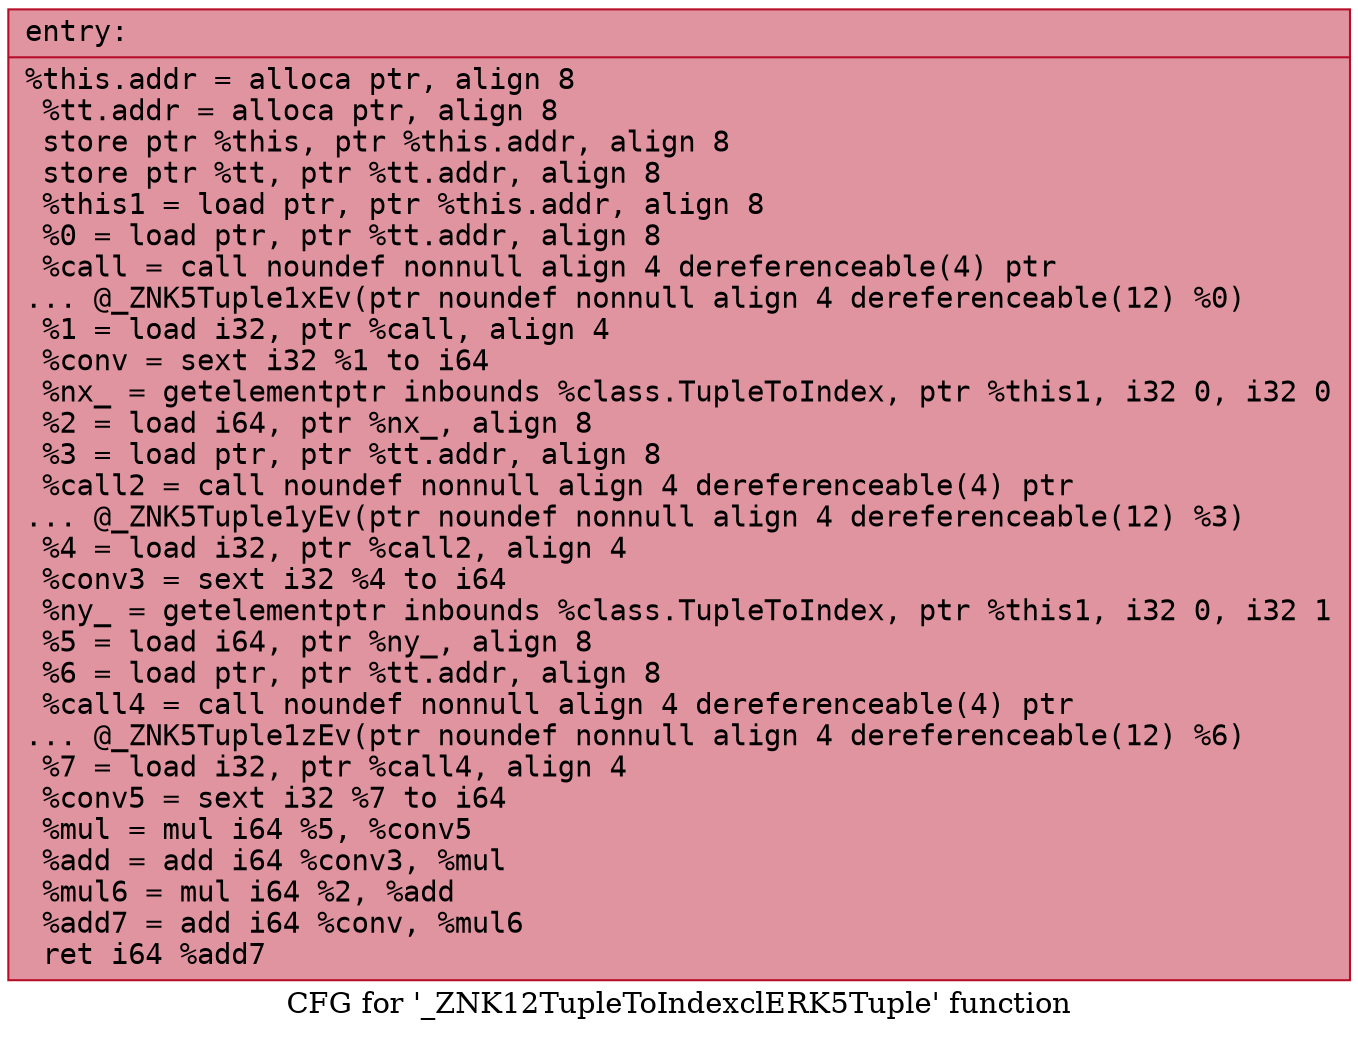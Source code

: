 digraph "CFG for '_ZNK12TupleToIndexclERK5Tuple' function" {
	label="CFG for '_ZNK12TupleToIndexclERK5Tuple' function";

	Node0x560dca046380 [shape=record,color="#b70d28ff", style=filled, fillcolor="#b70d2870" fontname="Courier",label="{entry:\l|  %this.addr = alloca ptr, align 8\l  %tt.addr = alloca ptr, align 8\l  store ptr %this, ptr %this.addr, align 8\l  store ptr %tt, ptr %tt.addr, align 8\l  %this1 = load ptr, ptr %this.addr, align 8\l  %0 = load ptr, ptr %tt.addr, align 8\l  %call = call noundef nonnull align 4 dereferenceable(4) ptr\l... @_ZNK5Tuple1xEv(ptr noundef nonnull align 4 dereferenceable(12) %0)\l  %1 = load i32, ptr %call, align 4\l  %conv = sext i32 %1 to i64\l  %nx_ = getelementptr inbounds %class.TupleToIndex, ptr %this1, i32 0, i32 0\l  %2 = load i64, ptr %nx_, align 8\l  %3 = load ptr, ptr %tt.addr, align 8\l  %call2 = call noundef nonnull align 4 dereferenceable(4) ptr\l... @_ZNK5Tuple1yEv(ptr noundef nonnull align 4 dereferenceable(12) %3)\l  %4 = load i32, ptr %call2, align 4\l  %conv3 = sext i32 %4 to i64\l  %ny_ = getelementptr inbounds %class.TupleToIndex, ptr %this1, i32 0, i32 1\l  %5 = load i64, ptr %ny_, align 8\l  %6 = load ptr, ptr %tt.addr, align 8\l  %call4 = call noundef nonnull align 4 dereferenceable(4) ptr\l... @_ZNK5Tuple1zEv(ptr noundef nonnull align 4 dereferenceable(12) %6)\l  %7 = load i32, ptr %call4, align 4\l  %conv5 = sext i32 %7 to i64\l  %mul = mul i64 %5, %conv5\l  %add = add i64 %conv3, %mul\l  %mul6 = mul i64 %2, %add\l  %add7 = add i64 %conv, %mul6\l  ret i64 %add7\l}"];
}
